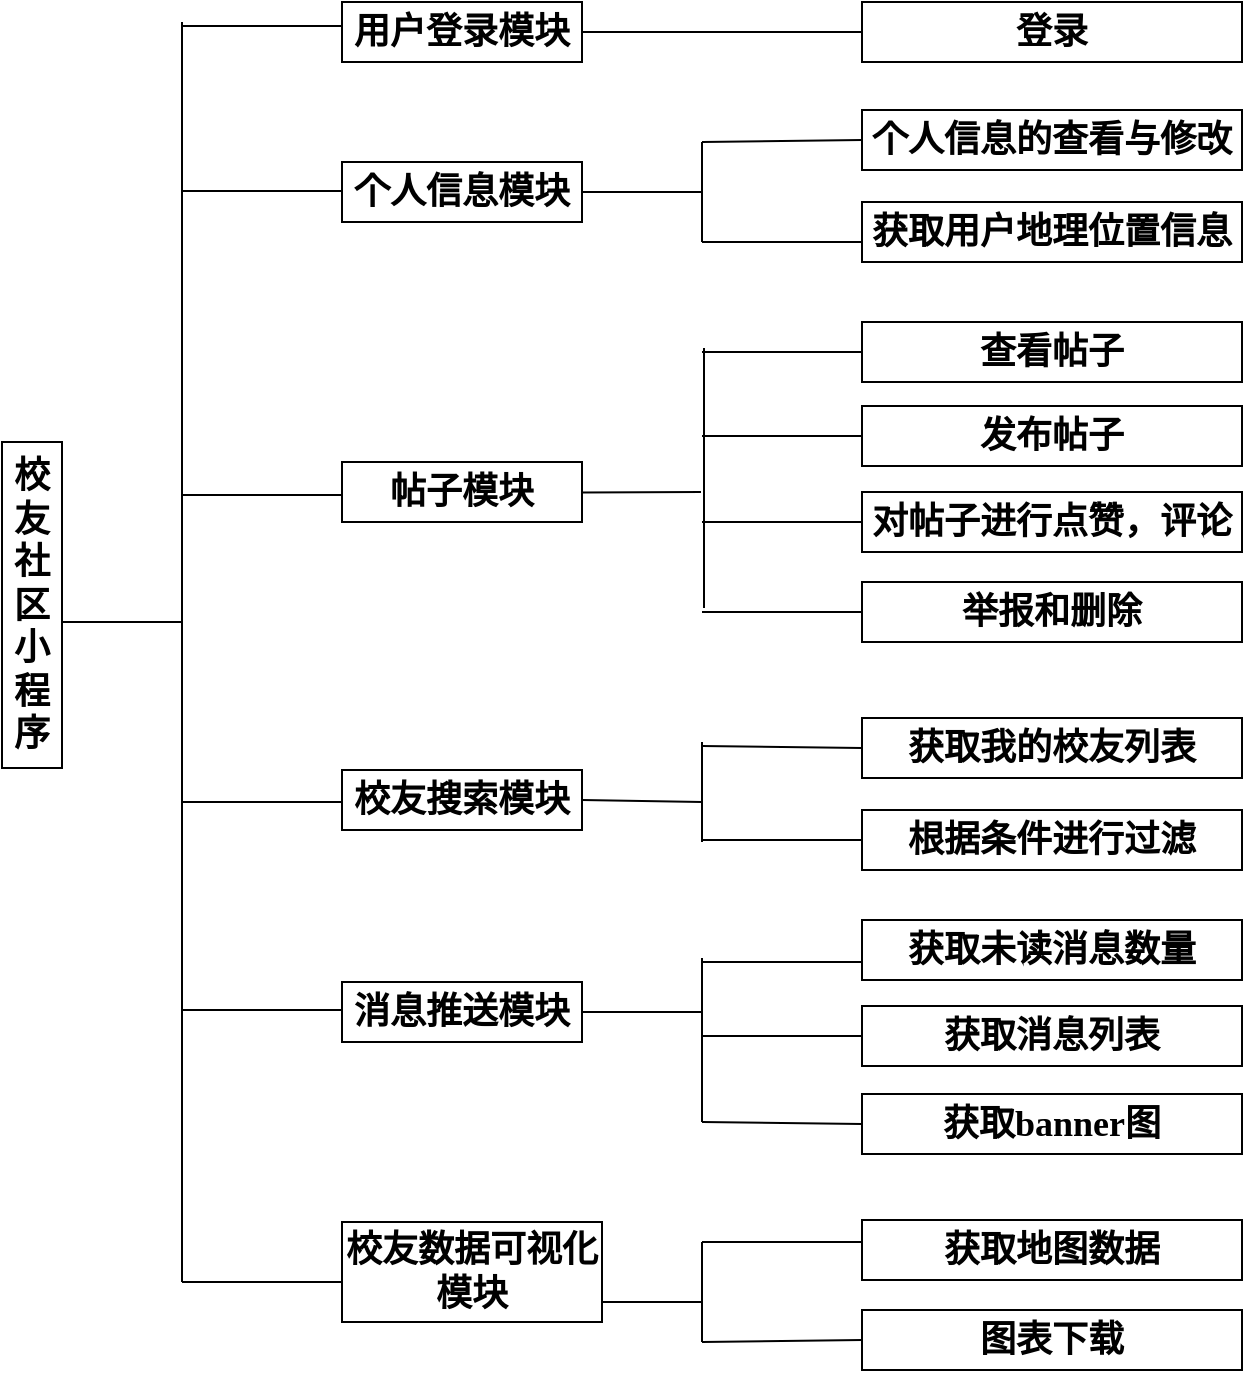 <mxfile version="10.6.8" type="github"><diagram id="jU-pU0wMBNhhkod_QlwM" name="Ã§Â¬Â¬ 1 Ã©Â¡Âµ"><mxGraphModel dx="1754" dy="779" grid="1" gridSize="10" guides="1" tooltips="1" connect="1" arrows="1" fold="1" page="1" pageScale="1" pageWidth="827" pageHeight="1169" math="0" shadow="0"><root><mxCell id="0"/><mxCell id="1" parent="0"/><mxCell id="EU9GE6-X8nFV36rhyXO4-1" value="&lt;font style=&quot;font-size: 18px&quot; face=&quot;宋体&quot;&gt;&lt;b&gt;校友社区小程序&lt;/b&gt;&lt;/font&gt;" style="rounded=0;whiteSpace=wrap;html=1;direction=south;" parent="1" vertex="1"><mxGeometry x="70" y="390" width="30" height="163" as="geometry"/></mxCell><mxCell id="EU9GE6-X8nFV36rhyXO4-2" value="&lt;font style=&quot;font-size: 18px&quot; face=&quot;宋体&quot;&gt;&lt;b&gt;用户登录模块&lt;/b&gt;&lt;/font&gt;" style="rounded=0;whiteSpace=wrap;html=1;" parent="1" vertex="1"><mxGeometry x="240" y="170" width="120" height="30" as="geometry"/></mxCell><mxCell id="EU9GE6-X8nFV36rhyXO4-3" value="&lt;font style=&quot;font-size: 18px&quot; face=&quot;宋体&quot;&gt;&lt;b&gt;个人信息模块&lt;/b&gt;&lt;/font&gt;" style="rounded=0;whiteSpace=wrap;html=1;" parent="1" vertex="1"><mxGeometry x="240" y="250" width="120" height="30" as="geometry"/></mxCell><mxCell id="EU9GE6-X8nFV36rhyXO4-4" value="&lt;font style=&quot;font-size: 18px&quot; face=&quot;宋体&quot;&gt;&lt;b&gt;帖子模块&lt;/b&gt;&lt;/font&gt;" style="rounded=0;whiteSpace=wrap;html=1;" parent="1" vertex="1"><mxGeometry x="240" y="400" width="120" height="30" as="geometry"/></mxCell><mxCell id="EU9GE6-X8nFV36rhyXO4-5" value="&lt;font style=&quot;font-size: 18px&quot; face=&quot;宋体&quot;&gt;&lt;b&gt;校友搜索模块&lt;/b&gt;&lt;/font&gt;" style="rounded=0;whiteSpace=wrap;html=1;" parent="1" vertex="1"><mxGeometry x="240" y="554" width="120" height="30" as="geometry"/></mxCell><mxCell id="EU9GE6-X8nFV36rhyXO4-6" value="&lt;font style=&quot;font-size: 18px&quot; face=&quot;宋体&quot;&gt;&lt;b&gt;消息推送模块&lt;/b&gt;&lt;/font&gt;" style="rounded=0;whiteSpace=wrap;html=1;" parent="1" vertex="1"><mxGeometry x="240" y="660" width="120" height="30" as="geometry"/></mxCell><mxCell id="EU9GE6-X8nFV36rhyXO4-7" value="&lt;font style=&quot;font-size: 18px&quot; face=&quot;宋体&quot;&gt;&lt;b&gt;校友数据可视化模块&lt;/b&gt;&lt;/font&gt;" style="rounded=0;whiteSpace=wrap;html=1;" parent="1" vertex="1"><mxGeometry x="240" y="780" width="130" height="50" as="geometry"/></mxCell><mxCell id="EU9GE6-X8nFV36rhyXO4-8" value="&lt;font style=&quot;font-size: 18px&quot; face=&quot;宋体&quot;&gt;&lt;b&gt;登录&lt;/b&gt;&lt;/font&gt;" style="rounded=0;whiteSpace=wrap;html=1;" parent="1" vertex="1"><mxGeometry x="500" y="170" width="190" height="30" as="geometry"/></mxCell><mxCell id="EU9GE6-X8nFV36rhyXO4-10" value="&lt;font style=&quot;font-size: 18px&quot; face=&quot;宋体&quot;&gt;&lt;b&gt;个人信息的查看与修改&lt;/b&gt;&lt;/font&gt;" style="rounded=0;whiteSpace=wrap;html=1;" parent="1" vertex="1"><mxGeometry x="500" y="224" width="190" height="30" as="geometry"/></mxCell><mxCell id="EU9GE6-X8nFV36rhyXO4-11" value="&lt;font style=&quot;font-size: 18px&quot; face=&quot;宋体&quot;&gt;&lt;b&gt;获取用户地理位置信息&lt;/b&gt;&lt;/font&gt;" style="rounded=0;whiteSpace=wrap;html=1;" parent="1" vertex="1"><mxGeometry x="500" y="270" width="190" height="30" as="geometry"/></mxCell><mxCell id="EU9GE6-X8nFV36rhyXO4-12" value="&lt;font face=&quot;宋体&quot; style=&quot;font-size: 18px&quot;&gt;&lt;b&gt;查看帖子&lt;/b&gt;&lt;/font&gt;" style="rounded=0;whiteSpace=wrap;html=1;" parent="1" vertex="1"><mxGeometry x="500" y="330" width="190" height="30" as="geometry"/></mxCell><mxCell id="EU9GE6-X8nFV36rhyXO4-13" value="&lt;font face=&quot;宋体&quot; style=&quot;font-size: 18px&quot;&gt;&lt;b&gt;发布帖子&lt;/b&gt;&lt;/font&gt;" style="rounded=0;whiteSpace=wrap;html=1;" parent="1" vertex="1"><mxGeometry x="500" y="372" width="190" height="30" as="geometry"/></mxCell><mxCell id="EU9GE6-X8nFV36rhyXO4-14" value="&lt;font face=&quot;宋体&quot; style=&quot;font-size: 18px&quot;&gt;&lt;b&gt;对帖子进行点赞，评论&lt;/b&gt;&lt;/font&gt;" style="rounded=0;whiteSpace=wrap;html=1;" parent="1" vertex="1"><mxGeometry x="500" y="415" width="190" height="30" as="geometry"/></mxCell><mxCell id="EU9GE6-X8nFV36rhyXO4-15" value="&lt;font face=&quot;宋体&quot; style=&quot;font-size: 18px&quot;&gt;&lt;b&gt;举报和删除&lt;/b&gt;&lt;/font&gt;" style="rounded=0;whiteSpace=wrap;html=1;" parent="1" vertex="1"><mxGeometry x="500" y="460" width="190" height="30" as="geometry"/></mxCell><mxCell id="EU9GE6-X8nFV36rhyXO4-17" value="&lt;font style=&quot;font-size: 18px&quot; face=&quot;宋体&quot;&gt;&lt;b&gt;获取我的校友列表&lt;/b&gt;&lt;/font&gt;" style="rounded=0;whiteSpace=wrap;html=1;" parent="1" vertex="1"><mxGeometry x="500" y="528" width="190" height="30" as="geometry"/></mxCell><mxCell id="EU9GE6-X8nFV36rhyXO4-18" value="&lt;font style=&quot;font-size: 18px&quot; face=&quot;宋体&quot;&gt;&lt;b&gt;根据条件进行过滤&lt;/b&gt;&lt;/font&gt;" style="rounded=0;whiteSpace=wrap;html=1;" parent="1" vertex="1"><mxGeometry x="500" y="574" width="190" height="30" as="geometry"/></mxCell><mxCell id="EU9GE6-X8nFV36rhyXO4-19" value="&lt;b&gt;&lt;font style=&quot;font-size: 18px&quot; face=&quot;宋体&quot;&gt;获取未读消息数量&lt;/font&gt;&lt;/b&gt;" style="rounded=0;whiteSpace=wrap;html=1;" parent="1" vertex="1"><mxGeometry x="500" y="629" width="190" height="30" as="geometry"/></mxCell><mxCell id="EU9GE6-X8nFV36rhyXO4-20" value="&lt;font style=&quot;font-size: 18px&quot; face=&quot;宋体&quot;&gt;&lt;b&gt;获取消息列表&lt;/b&gt;&lt;/font&gt;" style="rounded=0;whiteSpace=wrap;html=1;" parent="1" vertex="1"><mxGeometry x="500" y="672" width="190" height="30" as="geometry"/></mxCell><mxCell id="EU9GE6-X8nFV36rhyXO4-21" value="&lt;font style=&quot;font-size: 18px&quot; face=&quot;宋体&quot;&gt;&lt;b&gt;获取banner图&lt;/b&gt;&lt;/font&gt;" style="rounded=0;whiteSpace=wrap;html=1;" parent="1" vertex="1"><mxGeometry x="500" y="716" width="190" height="30" as="geometry"/></mxCell><mxCell id="EU9GE6-X8nFV36rhyXO4-22" value="&lt;font face=&quot;宋体&quot; style=&quot;font-size: 18px&quot;&gt;&lt;b&gt;获取地图数据&lt;/b&gt;&lt;/font&gt;" style="rounded=0;whiteSpace=wrap;html=1;" parent="1" vertex="1"><mxGeometry x="500" y="779" width="190" height="30" as="geometry"/></mxCell><mxCell id="EU9GE6-X8nFV36rhyXO4-23" value="&lt;font style=&quot;font-size: 18px&quot; face=&quot;宋体&quot;&gt;&lt;b&gt;图表下载&lt;/b&gt;&lt;/font&gt;" style="rounded=0;whiteSpace=wrap;html=1;" parent="1" vertex="1"><mxGeometry x="500" y="824" width="190" height="30" as="geometry"/></mxCell><mxCell id="TPnqhetoR6fbmR_NhSdJ-7" value="" style="endArrow=none;html=1;entryX=0;entryY=0.5;entryDx=0;entryDy=0;exitX=1;exitY=0.5;exitDx=0;exitDy=0;" parent="1" source="EU9GE6-X8nFV36rhyXO4-2" target="EU9GE6-X8nFV36rhyXO4-8" edge="1"><mxGeometry width="50" height="50" relative="1" as="geometry"><mxPoint x="130" y="440" as="sourcePoint"/><mxPoint x="250" y="195" as="targetPoint"/></mxGeometry></mxCell><mxCell id="ydzMZ3ckOwGe6i6Q2c71-1" value="" style="endArrow=none;html=1;" edge="1" parent="1"><mxGeometry width="50" height="50" relative="1" as="geometry"><mxPoint x="160" y="810" as="sourcePoint"/><mxPoint x="160" y="180" as="targetPoint"/></mxGeometry></mxCell><mxCell id="ydzMZ3ckOwGe6i6Q2c71-2" value="" style="endArrow=none;html=1;entryX=0;entryY=0.5;entryDx=0;entryDy=0;" edge="1" parent="1"><mxGeometry width="50" height="50" relative="1" as="geometry"><mxPoint x="160" y="182" as="sourcePoint"/><mxPoint x="240" y="182" as="targetPoint"/></mxGeometry></mxCell><mxCell id="ydzMZ3ckOwGe6i6Q2c71-3" value="" style="endArrow=none;html=1;entryX=0;entryY=0.5;entryDx=0;entryDy=0;" edge="1" parent="1"><mxGeometry width="50" height="50" relative="1" as="geometry"><mxPoint x="160" y="264.5" as="sourcePoint"/><mxPoint x="240" y="264.5" as="targetPoint"/></mxGeometry></mxCell><mxCell id="ydzMZ3ckOwGe6i6Q2c71-4" value="" style="endArrow=none;html=1;entryX=0;entryY=0.5;entryDx=0;entryDy=0;" edge="1" parent="1"><mxGeometry width="50" height="50" relative="1" as="geometry"><mxPoint x="160" y="416.5" as="sourcePoint"/><mxPoint x="240" y="416.5" as="targetPoint"/></mxGeometry></mxCell><mxCell id="ydzMZ3ckOwGe6i6Q2c71-5" value="" style="endArrow=none;html=1;entryX=0;entryY=0.5;entryDx=0;entryDy=0;" edge="1" parent="1"><mxGeometry width="50" height="50" relative="1" as="geometry"><mxPoint x="160" y="570" as="sourcePoint"/><mxPoint x="240" y="570" as="targetPoint"/></mxGeometry></mxCell><mxCell id="ydzMZ3ckOwGe6i6Q2c71-6" value="" style="endArrow=none;html=1;entryX=0;entryY=0.5;entryDx=0;entryDy=0;" edge="1" parent="1"><mxGeometry width="50" height="50" relative="1" as="geometry"><mxPoint x="160" y="674" as="sourcePoint"/><mxPoint x="240" y="674" as="targetPoint"/></mxGeometry></mxCell><mxCell id="ydzMZ3ckOwGe6i6Q2c71-7" value="" style="endArrow=none;html=1;entryX=0;entryY=0.5;entryDx=0;entryDy=0;" edge="1" parent="1"><mxGeometry width="50" height="50" relative="1" as="geometry"><mxPoint x="160" y="810" as="sourcePoint"/><mxPoint x="240" y="810" as="targetPoint"/></mxGeometry></mxCell><mxCell id="ydzMZ3ckOwGe6i6Q2c71-8" value="" style="endArrow=none;html=1;" edge="1" parent="1"><mxGeometry width="50" height="50" relative="1" as="geometry"><mxPoint x="100" y="480" as="sourcePoint"/><mxPoint x="160" y="480" as="targetPoint"/></mxGeometry></mxCell><mxCell id="ydzMZ3ckOwGe6i6Q2c71-9" value="" style="endArrow=none;html=1;exitX=1;exitY=0.5;exitDx=0;exitDy=0;" edge="1" parent="1" source="EU9GE6-X8nFV36rhyXO4-3"><mxGeometry width="50" height="50" relative="1" as="geometry"><mxPoint x="360" y="300" as="sourcePoint"/><mxPoint x="420" y="265" as="targetPoint"/></mxGeometry></mxCell><mxCell id="ydzMZ3ckOwGe6i6Q2c71-10" value="" style="endArrow=none;html=1;exitX=1;exitY=0.5;exitDx=0;exitDy=0;" edge="1" parent="1"><mxGeometry width="50" height="50" relative="1" as="geometry"><mxPoint x="359.786" y="415.286" as="sourcePoint"/><mxPoint x="419.5" y="415" as="targetPoint"/></mxGeometry></mxCell><mxCell id="ydzMZ3ckOwGe6i6Q2c71-15" value="" style="endArrow=none;html=1;exitX=1;exitY=0.5;exitDx=0;exitDy=0;" edge="1" parent="1" source="EU9GE6-X8nFV36rhyXO4-5"><mxGeometry width="50" height="50" relative="1" as="geometry"><mxPoint x="369.786" y="425.286" as="sourcePoint"/><mxPoint x="420" y="570" as="targetPoint"/></mxGeometry></mxCell><mxCell id="ydzMZ3ckOwGe6i6Q2c71-17" value="" style="endArrow=none;html=1;exitX=1;exitY=0.5;exitDx=0;exitDy=0;" edge="1" parent="1" source="EU9GE6-X8nFV36rhyXO4-6"><mxGeometry width="50" height="50" relative="1" as="geometry"><mxPoint x="370.286" y="579.571" as="sourcePoint"/><mxPoint x="420" y="675" as="targetPoint"/></mxGeometry></mxCell><mxCell id="ydzMZ3ckOwGe6i6Q2c71-18" value="" style="endArrow=none;html=1;fontFamily=Helvetica;fontSize=11;fontColor=#000000;align=center;strokeColor=#000000;" edge="1" parent="1"><mxGeometry width="50" height="50" relative="1" as="geometry"><mxPoint x="370" y="820" as="sourcePoint"/><mxPoint x="420" y="820" as="targetPoint"/></mxGeometry></mxCell><mxCell id="ydzMZ3ckOwGe6i6Q2c71-19" value="" style="endArrow=none;html=1;" edge="1" parent="1"><mxGeometry width="50" height="50" relative="1" as="geometry"><mxPoint x="420" y="290" as="sourcePoint"/><mxPoint x="420" y="240" as="targetPoint"/></mxGeometry></mxCell><mxCell id="ydzMZ3ckOwGe6i6Q2c71-20" value="" style="endArrow=none;html=1;entryX=0;entryY=0.5;entryDx=0;entryDy=0;" edge="1" parent="1" target="EU9GE6-X8nFV36rhyXO4-10"><mxGeometry width="50" height="50" relative="1" as="geometry"><mxPoint x="420" y="240" as="sourcePoint"/><mxPoint x="510.286" y="195.286" as="targetPoint"/></mxGeometry></mxCell><mxCell id="ydzMZ3ckOwGe6i6Q2c71-21" value="" style="endArrow=none;html=1;" edge="1" parent="1"><mxGeometry width="50" height="50" relative="1" as="geometry"><mxPoint x="420" y="290" as="sourcePoint"/><mxPoint x="500" y="290" as="targetPoint"/></mxGeometry></mxCell><mxCell id="ydzMZ3ckOwGe6i6Q2c71-22" value="" style="endArrow=none;html=1;" edge="1" parent="1"><mxGeometry width="50" height="50" relative="1" as="geometry"><mxPoint x="421" y="343" as="sourcePoint"/><mxPoint x="421" y="473" as="targetPoint"/></mxGeometry></mxCell><mxCell id="ydzMZ3ckOwGe6i6Q2c71-23" value="" style="endArrow=none;html=1;entryX=0;entryY=0.5;entryDx=0;entryDy=0;" edge="1" parent="1" target="EU9GE6-X8nFV36rhyXO4-12"><mxGeometry width="50" height="50" relative="1" as="geometry"><mxPoint x="420" y="345" as="sourcePoint"/><mxPoint x="490" y="330" as="targetPoint"/></mxGeometry></mxCell><mxCell id="ydzMZ3ckOwGe6i6Q2c71-24" value="" style="endArrow=none;html=1;entryX=0;entryY=0.5;entryDx=0;entryDy=0;" edge="1" parent="1" target="EU9GE6-X8nFV36rhyXO4-13"><mxGeometry width="50" height="50" relative="1" as="geometry"><mxPoint x="420" y="387" as="sourcePoint"/><mxPoint x="500" y="370" as="targetPoint"/></mxGeometry></mxCell><mxCell id="ydzMZ3ckOwGe6i6Q2c71-25" value="" style="endArrow=none;html=1;entryX=0;entryY=0.5;entryDx=0;entryDy=0;" edge="1" parent="1" target="EU9GE6-X8nFV36rhyXO4-14"><mxGeometry width="50" height="50" relative="1" as="geometry"><mxPoint x="420" y="430" as="sourcePoint"/><mxPoint x="500" y="420" as="targetPoint"/></mxGeometry></mxCell><mxCell id="ydzMZ3ckOwGe6i6Q2c71-26" value="" style="endArrow=none;html=1;entryX=0;entryY=0.5;entryDx=0;entryDy=0;" edge="1" parent="1" target="EU9GE6-X8nFV36rhyXO4-15"><mxGeometry width="50" height="50" relative="1" as="geometry"><mxPoint x="420" y="475" as="sourcePoint"/><mxPoint x="480" y="460" as="targetPoint"/></mxGeometry></mxCell><mxCell id="ydzMZ3ckOwGe6i6Q2c71-27" value="" style="endArrow=none;html=1;" edge="1" parent="1"><mxGeometry width="50" height="50" relative="1" as="geometry"><mxPoint x="420" y="590" as="sourcePoint"/><mxPoint x="420" y="540" as="targetPoint"/></mxGeometry></mxCell><mxCell id="ydzMZ3ckOwGe6i6Q2c71-28" value="" style="endArrow=none;html=1;entryX=0;entryY=0.5;entryDx=0;entryDy=0;" edge="1" parent="1" target="EU9GE6-X8nFV36rhyXO4-17"><mxGeometry width="50" height="50" relative="1" as="geometry"><mxPoint x="420" y="542" as="sourcePoint"/><mxPoint x="500" y="530" as="targetPoint"/></mxGeometry></mxCell><mxCell id="ydzMZ3ckOwGe6i6Q2c71-30" value="" style="endArrow=none;html=1;" edge="1" parent="1" source="EU9GE6-X8nFV36rhyXO4-18"><mxGeometry width="50" height="50" relative="1" as="geometry"><mxPoint x="429.289" y="639" as="sourcePoint"/><mxPoint x="420" y="589" as="targetPoint"/></mxGeometry></mxCell><mxCell id="ydzMZ3ckOwGe6i6Q2c71-31" value="" style="endArrow=none;html=1;" edge="1" parent="1"><mxGeometry width="50" height="50" relative="1" as="geometry"><mxPoint x="420" y="730" as="sourcePoint"/><mxPoint x="420" y="648" as="targetPoint"/></mxGeometry></mxCell><mxCell id="ydzMZ3ckOwGe6i6Q2c71-32" value="" style="endArrow=none;html=1;" edge="1" parent="1"><mxGeometry width="50" height="50" relative="1" as="geometry"><mxPoint x="420" y="650" as="sourcePoint"/><mxPoint x="500" y="650" as="targetPoint"/></mxGeometry></mxCell><mxCell id="ydzMZ3ckOwGe6i6Q2c71-33" value="" style="endArrow=none;html=1;" edge="1" parent="1"><mxGeometry width="50" height="50" relative="1" as="geometry"><mxPoint x="420" y="687" as="sourcePoint"/><mxPoint x="500" y="687" as="targetPoint"/></mxGeometry></mxCell><mxCell id="ydzMZ3ckOwGe6i6Q2c71-34" value="" style="endArrow=none;html=1;entryX=0;entryY=0.5;entryDx=0;entryDy=0;" edge="1" parent="1" target="EU9GE6-X8nFV36rhyXO4-21"><mxGeometry width="50" height="50" relative="1" as="geometry"><mxPoint x="420" y="730" as="sourcePoint"/><mxPoint x="490" y="720" as="targetPoint"/></mxGeometry></mxCell><mxCell id="ydzMZ3ckOwGe6i6Q2c71-35" value="" style="endArrow=none;html=1;" edge="1" parent="1"><mxGeometry width="50" height="50" relative="1" as="geometry"><mxPoint x="420" y="840" as="sourcePoint"/><mxPoint x="420" y="790" as="targetPoint"/></mxGeometry></mxCell><mxCell id="ydzMZ3ckOwGe6i6Q2c71-37" value="" style="endArrow=none;html=1;" edge="1" parent="1"><mxGeometry width="50" height="50" relative="1" as="geometry"><mxPoint x="420" y="790" as="sourcePoint"/><mxPoint x="500" y="790" as="targetPoint"/></mxGeometry></mxCell><mxCell id="ydzMZ3ckOwGe6i6Q2c71-38" value="" style="endArrow=none;html=1;entryX=0;entryY=0.5;entryDx=0;entryDy=0;" edge="1" parent="1" target="EU9GE6-X8nFV36rhyXO4-23"><mxGeometry width="50" height="50" relative="1" as="geometry"><mxPoint x="420" y="840" as="sourcePoint"/><mxPoint x="500" y="820" as="targetPoint"/></mxGeometry></mxCell></root></mxGraphModel></diagram></mxfile>